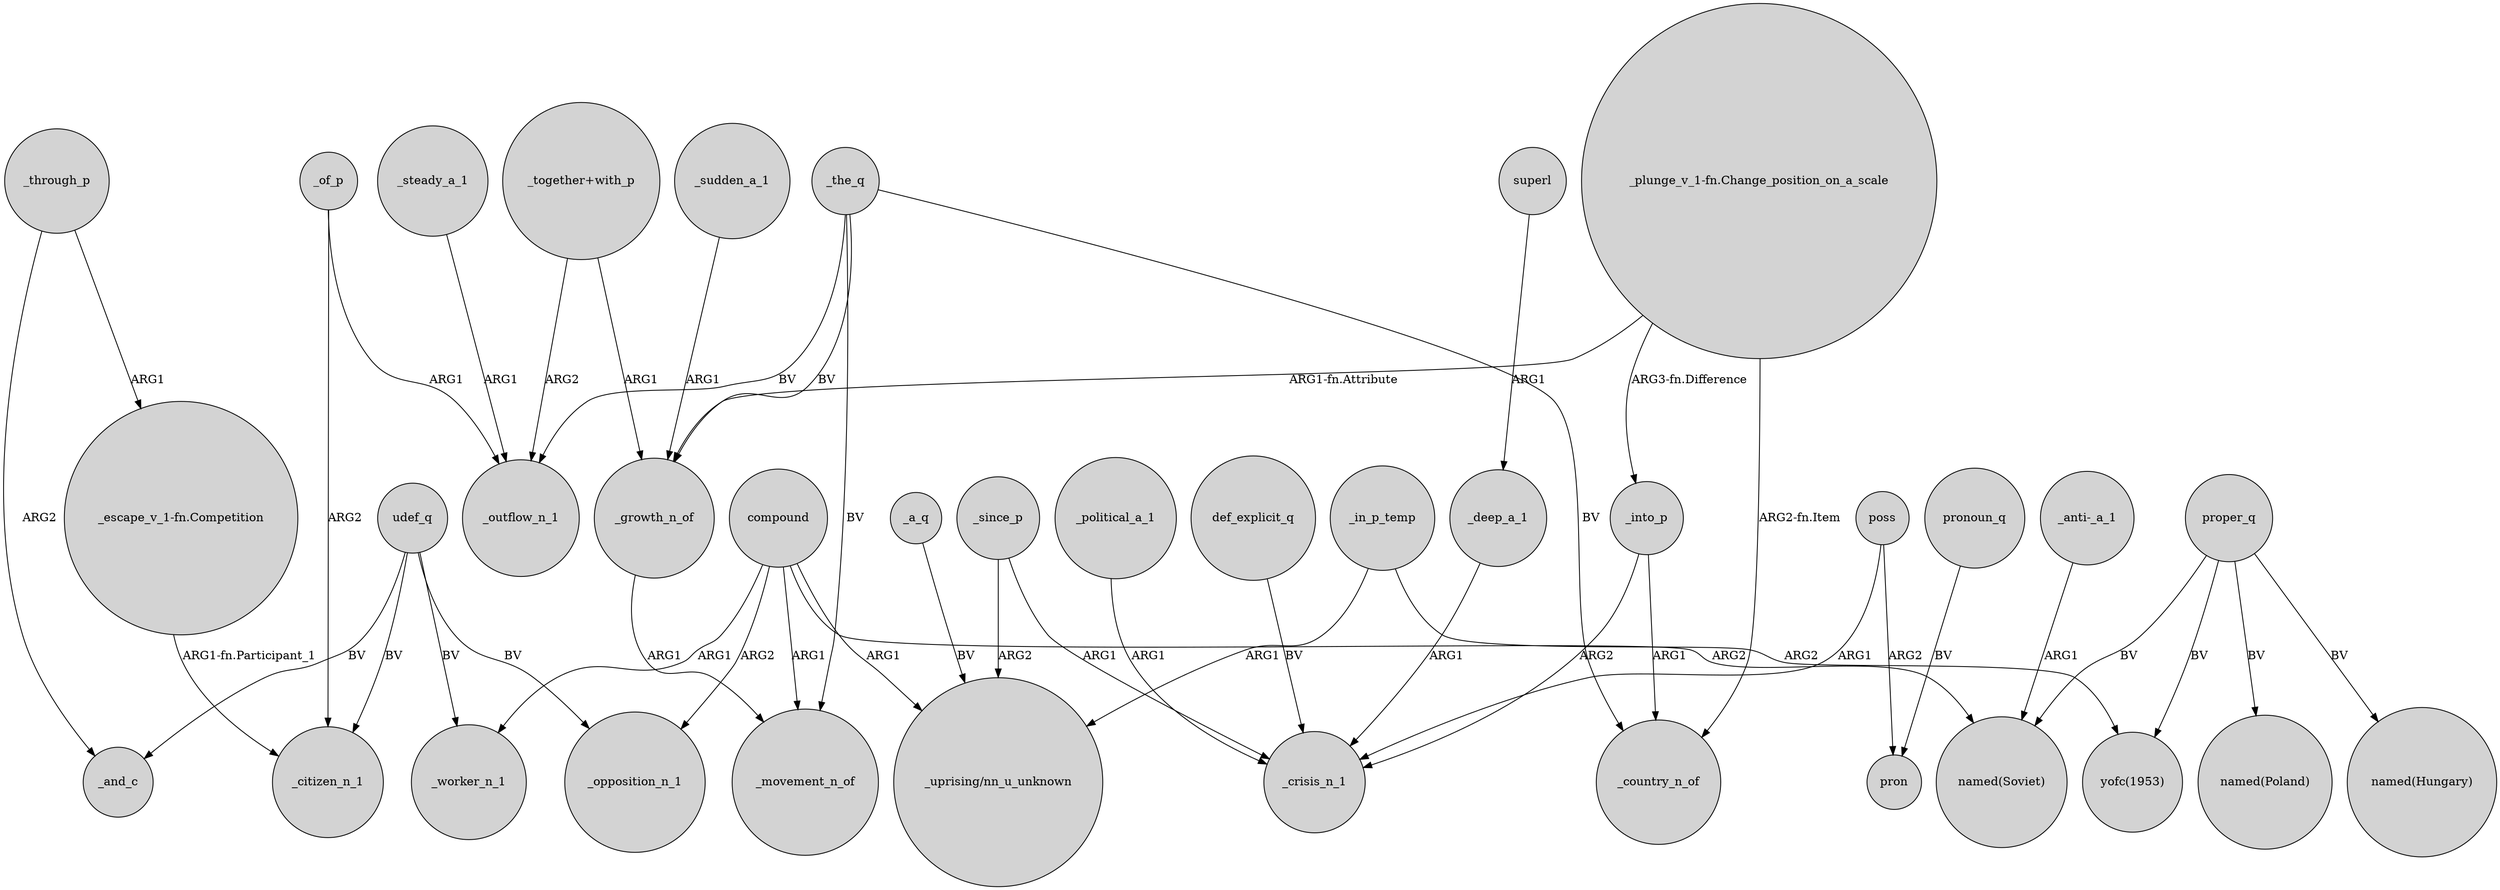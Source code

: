 digraph {
	node [shape=circle style=filled]
	udef_q -> _citizen_n_1 [label=BV]
	_of_p -> _outflow_n_1 [label=ARG1]
	"_plunge_v_1-fn.Change_position_on_a_scale" -> _country_n_of [label="ARG2-fn.Item"]
	proper_q -> "yofc(1953)" [label=BV]
	"_together+with_p" -> _growth_n_of [label=ARG1]
	_steady_a_1 -> _outflow_n_1 [label=ARG1]
	compound -> _movement_n_of [label=ARG1]
	_of_p -> _citizen_n_1 [label=ARG2]
	_into_p -> _crisis_n_1 [label=ARG2]
	_deep_a_1 -> _crisis_n_1 [label=ARG1]
	_the_q -> _movement_n_of [label=BV]
	proper_q -> "named(Hungary)" [label=BV]
	compound -> _opposition_n_1 [label=ARG2]
	_since_p -> _crisis_n_1 [label=ARG1]
	compound -> "_uprising/nn_u_unknown" [label=ARG1]
	udef_q -> _opposition_n_1 [label=BV]
	udef_q -> _and_c [label=BV]
	"_together+with_p" -> _outflow_n_1 [label=ARG2]
	_growth_n_of -> _movement_n_of [label=ARG1]
	"_anti-_a_1" -> "named(Soviet)" [label=ARG1]
	superl -> _deep_a_1 [label=ARG1]
	compound -> "named(Soviet)" [label=ARG2]
	pronoun_q -> pron [label=BV]
	def_explicit_q -> _crisis_n_1 [label=BV]
	_since_p -> "_uprising/nn_u_unknown" [label=ARG2]
	poss -> pron [label=ARG2]
	_in_p_temp -> "_uprising/nn_u_unknown" [label=ARG1]
	"_plunge_v_1-fn.Change_position_on_a_scale" -> _growth_n_of [label="ARG1-fn.Attribute"]
	compound -> _worker_n_1 [label=ARG1]
	udef_q -> _worker_n_1 [label=BV]
	_the_q -> _country_n_of [label=BV]
	_sudden_a_1 -> _growth_n_of [label=ARG1]
	_a_q -> "_uprising/nn_u_unknown" [label=BV]
	_in_p_temp -> "yofc(1953)" [label=ARG2]
	"_plunge_v_1-fn.Change_position_on_a_scale" -> _into_p [label="ARG3-fn.Difference"]
	_through_p -> _and_c [label=ARG2]
	_through_p -> "_escape_v_1-fn.Competition" [label=ARG1]
	poss -> _crisis_n_1 [label=ARG1]
	_the_q -> _growth_n_of [label=BV]
	_political_a_1 -> _crisis_n_1 [label=ARG1]
	"_escape_v_1-fn.Competition" -> _citizen_n_1 [label="ARG1-fn.Participant_1"]
	_the_q -> _outflow_n_1 [label=BV]
	_into_p -> _country_n_of [label=ARG1]
	proper_q -> "named(Soviet)" [label=BV]
	proper_q -> "named(Poland)" [label=BV]
}
